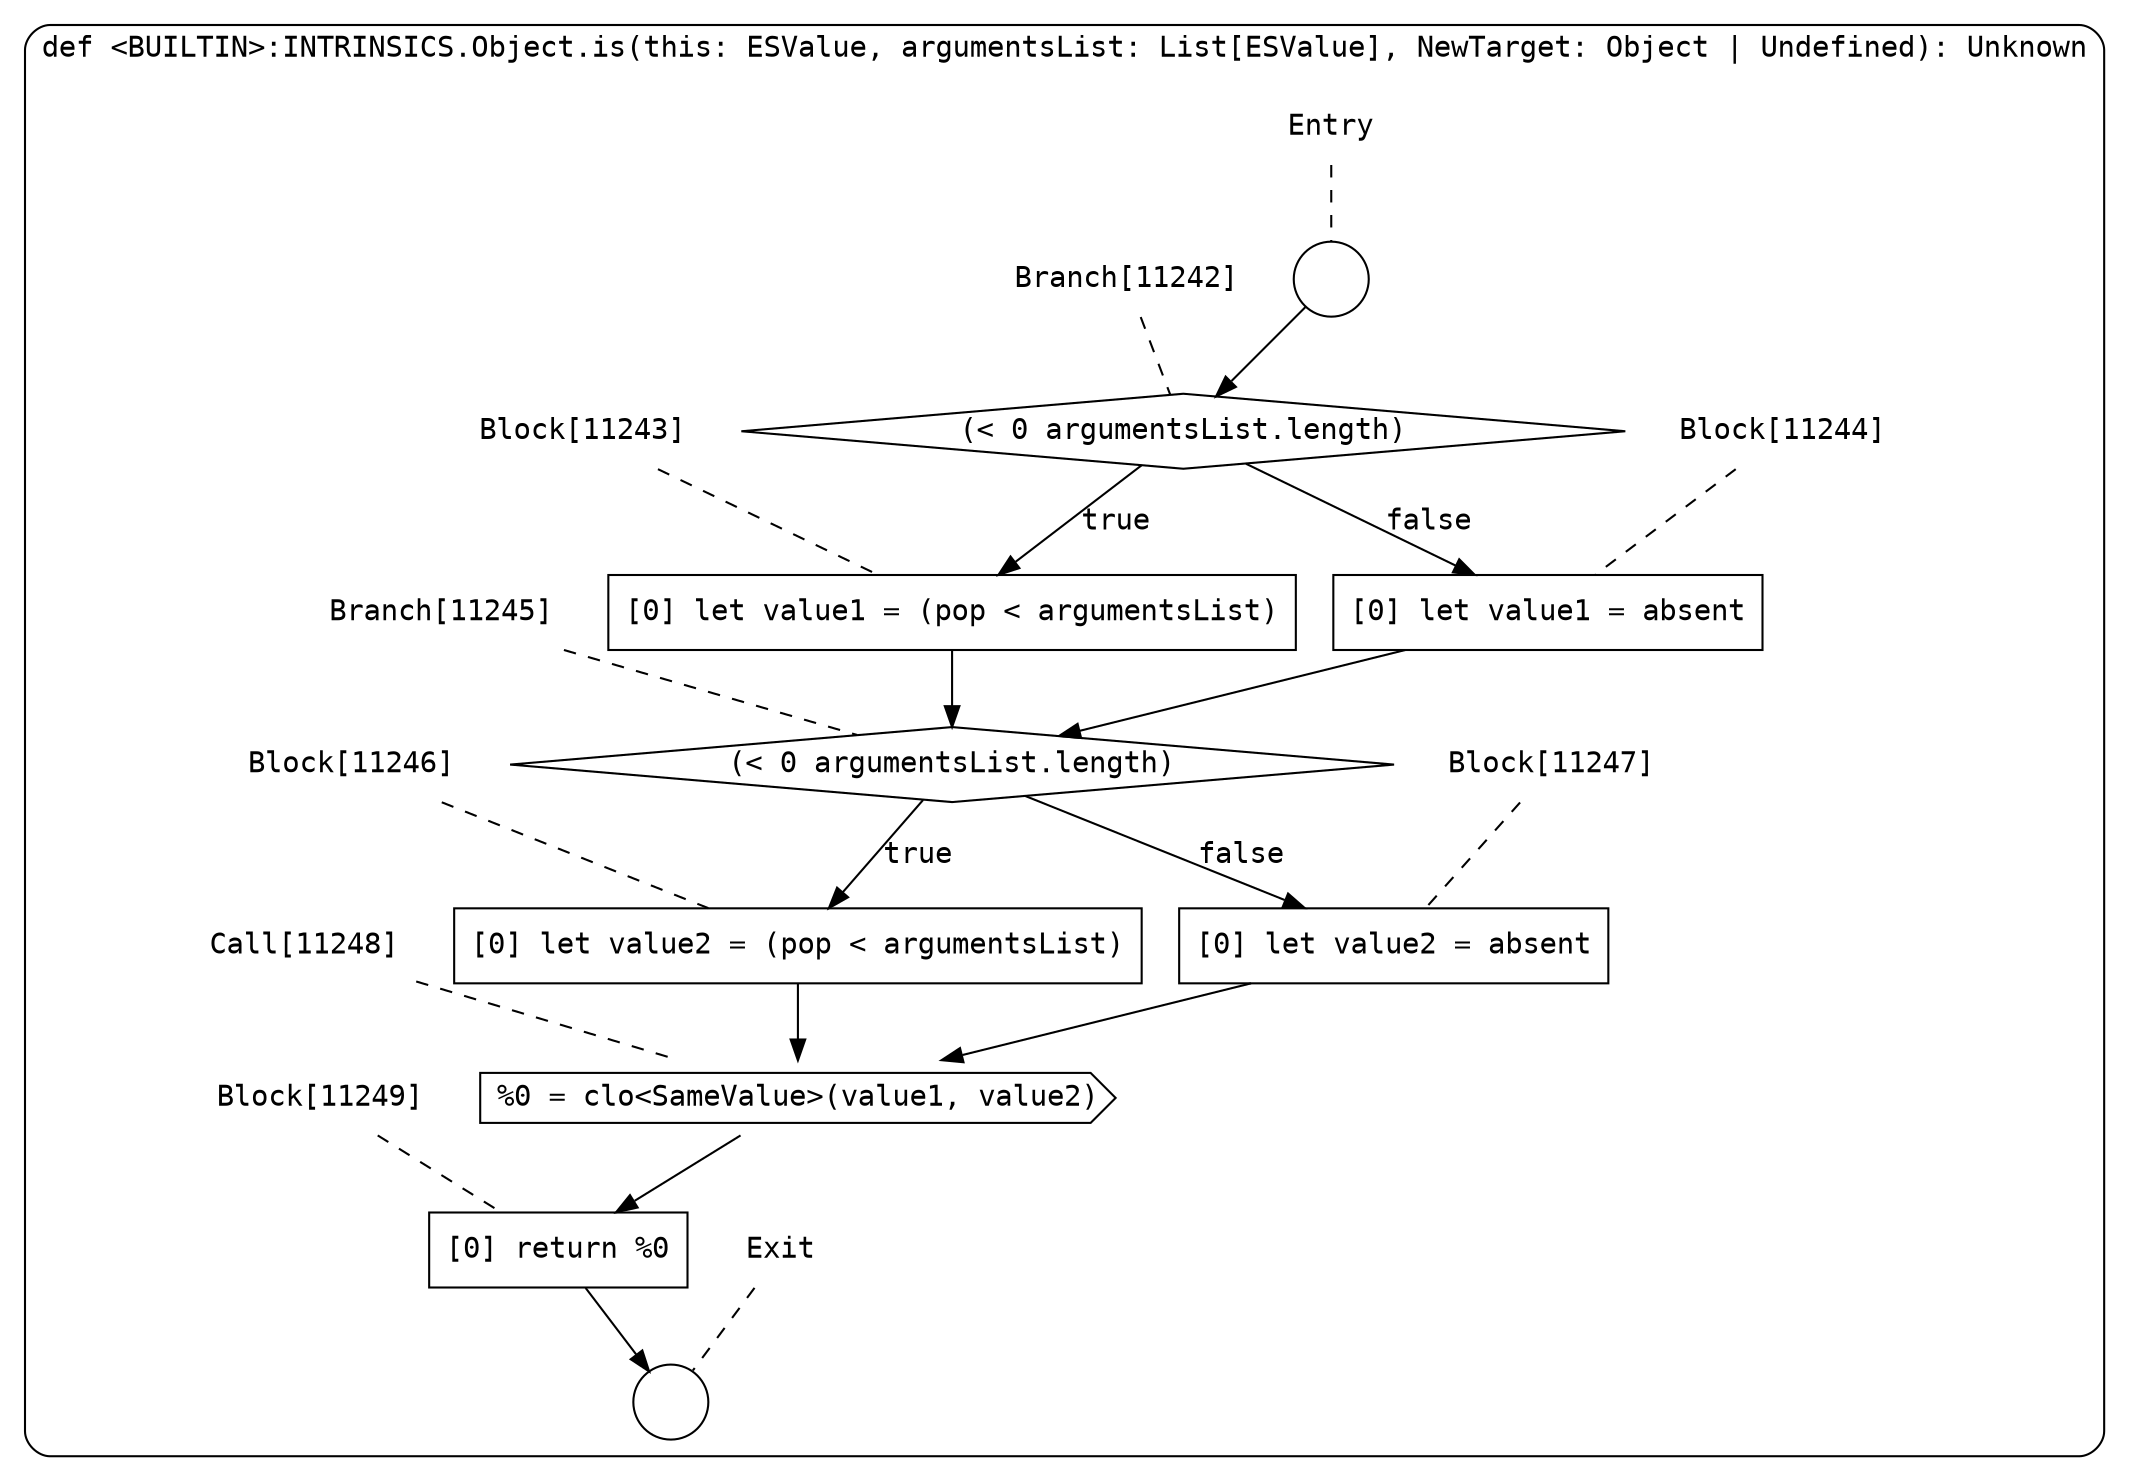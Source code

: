 digraph {
  graph [fontname = "Consolas"]
  node [fontname = "Consolas"]
  edge [fontname = "Consolas"]
  subgraph cluster2012 {
    label = "def <BUILTIN>:INTRINSICS.Object.is(this: ESValue, argumentsList: List[ESValue], NewTarget: Object | Undefined): Unknown"
    style = rounded
    cluster2012_entry_name [shape=none, label=<<font color="black">Entry</font>>]
    cluster2012_entry_name -> cluster2012_entry [arrowhead=none, color="black", style=dashed]
    cluster2012_entry [shape=circle label=" " color="black" fillcolor="white" style=filled]
    cluster2012_entry -> node11242 [color="black"]
    cluster2012_exit_name [shape=none, label=<<font color="black">Exit</font>>]
    cluster2012_exit_name -> cluster2012_exit [arrowhead=none, color="black", style=dashed]
    cluster2012_exit [shape=circle label=" " color="black" fillcolor="white" style=filled]
    node11242_name [shape=none, label=<<font color="black">Branch[11242]</font>>]
    node11242_name -> node11242 [arrowhead=none, color="black", style=dashed]
    node11242 [shape=diamond, label=<<font color="black">(&lt; 0 argumentsList.length)</font>> color="black" fillcolor="white", style=filled]
    node11242 -> node11243 [label=<<font color="black">true</font>> color="black"]
    node11242 -> node11244 [label=<<font color="black">false</font>> color="black"]
    node11243_name [shape=none, label=<<font color="black">Block[11243]</font>>]
    node11243_name -> node11243 [arrowhead=none, color="black", style=dashed]
    node11243 [shape=box, label=<<font color="black">[0] let value1 = (pop &lt; argumentsList)<BR ALIGN="LEFT"/></font>> color="black" fillcolor="white", style=filled]
    node11243 -> node11245 [color="black"]
    node11244_name [shape=none, label=<<font color="black">Block[11244]</font>>]
    node11244_name -> node11244 [arrowhead=none, color="black", style=dashed]
    node11244 [shape=box, label=<<font color="black">[0] let value1 = absent<BR ALIGN="LEFT"/></font>> color="black" fillcolor="white", style=filled]
    node11244 -> node11245 [color="black"]
    node11245_name [shape=none, label=<<font color="black">Branch[11245]</font>>]
    node11245_name -> node11245 [arrowhead=none, color="black", style=dashed]
    node11245 [shape=diamond, label=<<font color="black">(&lt; 0 argumentsList.length)</font>> color="black" fillcolor="white", style=filled]
    node11245 -> node11246 [label=<<font color="black">true</font>> color="black"]
    node11245 -> node11247 [label=<<font color="black">false</font>> color="black"]
    node11246_name [shape=none, label=<<font color="black">Block[11246]</font>>]
    node11246_name -> node11246 [arrowhead=none, color="black", style=dashed]
    node11246 [shape=box, label=<<font color="black">[0] let value2 = (pop &lt; argumentsList)<BR ALIGN="LEFT"/></font>> color="black" fillcolor="white", style=filled]
    node11246 -> node11248 [color="black"]
    node11247_name [shape=none, label=<<font color="black">Block[11247]</font>>]
    node11247_name -> node11247 [arrowhead=none, color="black", style=dashed]
    node11247 [shape=box, label=<<font color="black">[0] let value2 = absent<BR ALIGN="LEFT"/></font>> color="black" fillcolor="white", style=filled]
    node11247 -> node11248 [color="black"]
    node11248_name [shape=none, label=<<font color="black">Call[11248]</font>>]
    node11248_name -> node11248 [arrowhead=none, color="black", style=dashed]
    node11248 [shape=cds, label=<<font color="black">%0 = clo&lt;SameValue&gt;(value1, value2)</font>> color="black" fillcolor="white", style=filled]
    node11248 -> node11249 [color="black"]
    node11249_name [shape=none, label=<<font color="black">Block[11249]</font>>]
    node11249_name -> node11249 [arrowhead=none, color="black", style=dashed]
    node11249 [shape=box, label=<<font color="black">[0] return %0<BR ALIGN="LEFT"/></font>> color="black" fillcolor="white", style=filled]
    node11249 -> cluster2012_exit [color="black"]
  }
}